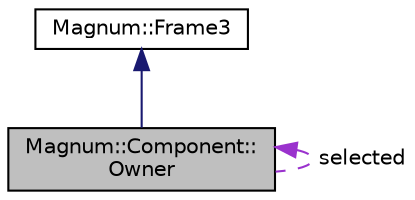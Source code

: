 digraph "Magnum::Component::Owner"
{
  edge [fontname="Helvetica",fontsize="10",labelfontname="Helvetica",labelfontsize="10"];
  node [fontname="Helvetica",fontsize="10",shape=record];
  Node1 [label="Magnum::Component::\lOwner",height=0.2,width=0.4,color="black", fillcolor="grey75", style="filled", fontcolor="black"];
  Node2 -> Node1 [dir="back",color="midnightblue",fontsize="10",style="solid",fontname="Helvetica"];
  Node2 [label="Magnum::Frame3",height=0.2,width=0.4,color="black", fillcolor="white", style="filled",URL="$class_magnum_1_1_frame3.html",tooltip="Frame3 Frame3 is a base class for describing tree structure of the scene graph. "];
  Node1 -> Node1 [dir="back",color="darkorchid3",fontsize="10",style="dashed",label=" selected" ,fontname="Helvetica"];
}

